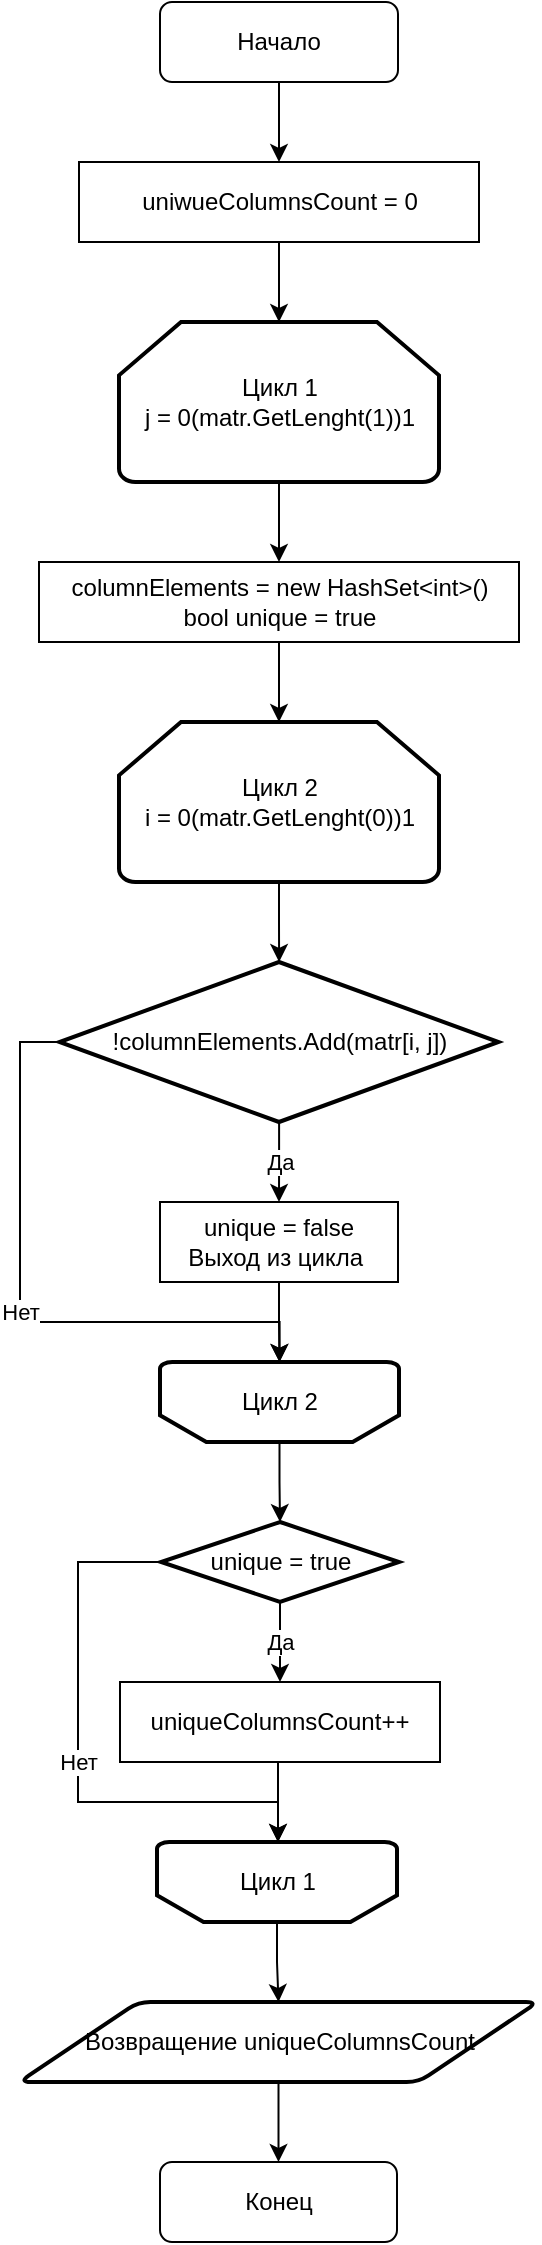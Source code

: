 <mxfile version="24.7.8">
  <diagram name="Страница — 1" id="7hRU69Sscy-fNdiN_rqj">
    <mxGraphModel dx="1434" dy="854" grid="1" gridSize="10" guides="1" tooltips="1" connect="1" arrows="1" fold="1" page="1" pageScale="1" pageWidth="827" pageHeight="1169" math="0" shadow="0">
      <root>
        <mxCell id="0" />
        <mxCell id="1" parent="0" />
        <mxCell id="BE9rh3ReyFUrxBr6fGfB-13" style="edgeStyle=orthogonalEdgeStyle;rounded=0;orthogonalLoop=1;jettySize=auto;html=1;exitX=0.5;exitY=1;exitDx=0;exitDy=0;entryX=0.5;entryY=0;entryDx=0;entryDy=0;" edge="1" parent="1" source="BE9rh3ReyFUrxBr6fGfB-1" target="BE9rh3ReyFUrxBr6fGfB-2">
          <mxGeometry relative="1" as="geometry" />
        </mxCell>
        <mxCell id="BE9rh3ReyFUrxBr6fGfB-1" value="Начало" style="rounded=1;whiteSpace=wrap;html=1;" vertex="1" parent="1">
          <mxGeometry x="361" y="40" width="119" height="40" as="geometry" />
        </mxCell>
        <mxCell id="BE9rh3ReyFUrxBr6fGfB-2" value="uniwueColumnsCount = 0" style="rounded=0;whiteSpace=wrap;html=1;" vertex="1" parent="1">
          <mxGeometry x="320.5" y="120" width="200" height="40" as="geometry" />
        </mxCell>
        <mxCell id="BE9rh3ReyFUrxBr6fGfB-15" value="" style="edgeStyle=orthogonalEdgeStyle;rounded=0;orthogonalLoop=1;jettySize=auto;html=1;" edge="1" parent="1" source="BE9rh3ReyFUrxBr6fGfB-3" target="BE9rh3ReyFUrxBr6fGfB-4">
          <mxGeometry relative="1" as="geometry" />
        </mxCell>
        <mxCell id="BE9rh3ReyFUrxBr6fGfB-3" value="Цикл 1&lt;div&gt;j = 0(matr.GetLenght(1))1&lt;/div&gt;" style="strokeWidth=2;html=1;shape=mxgraph.flowchart.loop_limit;whiteSpace=wrap;" vertex="1" parent="1">
          <mxGeometry x="340.5" y="200" width="160" height="80" as="geometry" />
        </mxCell>
        <mxCell id="BE9rh3ReyFUrxBr6fGfB-16" value="" style="edgeStyle=orthogonalEdgeStyle;rounded=0;orthogonalLoop=1;jettySize=auto;html=1;" edge="1" parent="1" source="BE9rh3ReyFUrxBr6fGfB-4" target="BE9rh3ReyFUrxBr6fGfB-5">
          <mxGeometry relative="1" as="geometry" />
        </mxCell>
        <mxCell id="BE9rh3ReyFUrxBr6fGfB-4" value="columnElements = new HashSet&amp;lt;int&amp;gt;()&lt;div&gt;bool unique = true&lt;/div&gt;" style="rounded=0;whiteSpace=wrap;html=1;" vertex="1" parent="1">
          <mxGeometry x="300.5" y="320" width="240" height="40" as="geometry" />
        </mxCell>
        <mxCell id="BE9rh3ReyFUrxBr6fGfB-17" value="" style="edgeStyle=orthogonalEdgeStyle;rounded=0;orthogonalLoop=1;jettySize=auto;html=1;" edge="1" parent="1" source="BE9rh3ReyFUrxBr6fGfB-5" target="BE9rh3ReyFUrxBr6fGfB-6">
          <mxGeometry relative="1" as="geometry" />
        </mxCell>
        <mxCell id="BE9rh3ReyFUrxBr6fGfB-5" value="Цикл 2&lt;div&gt;i = 0(&lt;span style=&quot;background-color: initial;&quot;&gt;matr.GetLenght(0))1&lt;/span&gt;&lt;/div&gt;" style="strokeWidth=2;html=1;shape=mxgraph.flowchart.loop_limit;whiteSpace=wrap;direction=east;" vertex="1" parent="1">
          <mxGeometry x="340.5" y="400" width="160" height="80" as="geometry" />
        </mxCell>
        <mxCell id="BE9rh3ReyFUrxBr6fGfB-18" value="Да" style="edgeStyle=orthogonalEdgeStyle;rounded=0;orthogonalLoop=1;jettySize=auto;html=1;" edge="1" parent="1" source="BE9rh3ReyFUrxBr6fGfB-6" target="BE9rh3ReyFUrxBr6fGfB-7">
          <mxGeometry relative="1" as="geometry" />
        </mxCell>
        <mxCell id="BE9rh3ReyFUrxBr6fGfB-6" value="!columnElements.Add(matr[i, j])" style="strokeWidth=2;html=1;shape=mxgraph.flowchart.decision;whiteSpace=wrap;" vertex="1" parent="1">
          <mxGeometry x="310.75" y="520" width="219.5" height="80" as="geometry" />
        </mxCell>
        <mxCell id="BE9rh3ReyFUrxBr6fGfB-19" value="" style="edgeStyle=orthogonalEdgeStyle;rounded=0;orthogonalLoop=1;jettySize=auto;html=1;" edge="1" parent="1" source="BE9rh3ReyFUrxBr6fGfB-7" target="BE9rh3ReyFUrxBr6fGfB-8">
          <mxGeometry relative="1" as="geometry" />
        </mxCell>
        <mxCell id="BE9rh3ReyFUrxBr6fGfB-7" value="unique = false&lt;div&gt;Выход из цикла&amp;nbsp;&lt;/div&gt;" style="rounded=0;whiteSpace=wrap;html=1;" vertex="1" parent="1">
          <mxGeometry x="361" y="640" width="119" height="40" as="geometry" />
        </mxCell>
        <mxCell id="BE9rh3ReyFUrxBr6fGfB-20" value="" style="edgeStyle=orthogonalEdgeStyle;rounded=0;orthogonalLoop=1;jettySize=auto;html=1;" edge="1" parent="1" source="BE9rh3ReyFUrxBr6fGfB-8" target="BE9rh3ReyFUrxBr6fGfB-9">
          <mxGeometry relative="1" as="geometry" />
        </mxCell>
        <mxCell id="BE9rh3ReyFUrxBr6fGfB-8" value="Цикл 2" style="strokeWidth=2;html=1;shape=mxgraph.flowchart.loop_limit;whiteSpace=wrap;direction=west;" vertex="1" parent="1">
          <mxGeometry x="361" y="720" width="119.5" height="40" as="geometry" />
        </mxCell>
        <mxCell id="BE9rh3ReyFUrxBr6fGfB-28" value="Да" style="edgeStyle=orthogonalEdgeStyle;rounded=0;orthogonalLoop=1;jettySize=auto;html=1;" edge="1" parent="1" source="BE9rh3ReyFUrxBr6fGfB-9" target="BE9rh3ReyFUrxBr6fGfB-27">
          <mxGeometry relative="1" as="geometry" />
        </mxCell>
        <mxCell id="BE9rh3ReyFUrxBr6fGfB-33" value="Нет" style="edgeStyle=orthogonalEdgeStyle;rounded=0;orthogonalLoop=1;jettySize=auto;html=1;exitX=0;exitY=0.5;exitDx=0;exitDy=0;exitPerimeter=0;" edge="1" parent="1" source="BE9rh3ReyFUrxBr6fGfB-9">
          <mxGeometry relative="1" as="geometry">
            <mxPoint x="420" y="960" as="targetPoint" />
            <Array as="points">
              <mxPoint x="320" y="820" />
              <mxPoint x="320" y="940" />
              <mxPoint x="420" y="940" />
            </Array>
          </mxGeometry>
        </mxCell>
        <mxCell id="BE9rh3ReyFUrxBr6fGfB-9" value="unique = true" style="strokeWidth=2;html=1;shape=mxgraph.flowchart.decision;whiteSpace=wrap;" vertex="1" parent="1">
          <mxGeometry x="361.5" y="800" width="119" height="40" as="geometry" />
        </mxCell>
        <mxCell id="BE9rh3ReyFUrxBr6fGfB-30" value="" style="edgeStyle=orthogonalEdgeStyle;rounded=0;orthogonalLoop=1;jettySize=auto;html=1;" edge="1" parent="1" source="BE9rh3ReyFUrxBr6fGfB-10" target="BE9rh3ReyFUrxBr6fGfB-11">
          <mxGeometry relative="1" as="geometry" />
        </mxCell>
        <mxCell id="BE9rh3ReyFUrxBr6fGfB-10" value="Цикл 1" style="strokeWidth=2;html=1;shape=mxgraph.flowchart.loop_limit;whiteSpace=wrap;direction=west;" vertex="1" parent="1">
          <mxGeometry x="359.5" y="960" width="120" height="40" as="geometry" />
        </mxCell>
        <mxCell id="BE9rh3ReyFUrxBr6fGfB-31" value="" style="edgeStyle=orthogonalEdgeStyle;rounded=0;orthogonalLoop=1;jettySize=auto;html=1;" edge="1" parent="1" source="BE9rh3ReyFUrxBr6fGfB-11" target="BE9rh3ReyFUrxBr6fGfB-12">
          <mxGeometry relative="1" as="geometry" />
        </mxCell>
        <mxCell id="BE9rh3ReyFUrxBr6fGfB-11" value="Возвращение&amp;nbsp;uniqueColumnsCount" style="shape=parallelogram;html=1;strokeWidth=2;perimeter=parallelogramPerimeter;whiteSpace=wrap;rounded=1;arcSize=12;size=0.23;" vertex="1" parent="1">
          <mxGeometry x="290.5" y="1040" width="259.5" height="40" as="geometry" />
        </mxCell>
        <mxCell id="BE9rh3ReyFUrxBr6fGfB-12" value="Конец" style="rounded=1;whiteSpace=wrap;html=1;" vertex="1" parent="1">
          <mxGeometry x="361" y="1120" width="118.5" height="40" as="geometry" />
        </mxCell>
        <mxCell id="BE9rh3ReyFUrxBr6fGfB-14" style="edgeStyle=orthogonalEdgeStyle;rounded=0;orthogonalLoop=1;jettySize=auto;html=1;exitX=0.5;exitY=1;exitDx=0;exitDy=0;entryX=0.5;entryY=0;entryDx=0;entryDy=0;entryPerimeter=0;" edge="1" parent="1" source="BE9rh3ReyFUrxBr6fGfB-2" target="BE9rh3ReyFUrxBr6fGfB-3">
          <mxGeometry relative="1" as="geometry" />
        </mxCell>
        <mxCell id="BE9rh3ReyFUrxBr6fGfB-29" value="" style="edgeStyle=orthogonalEdgeStyle;rounded=0;orthogonalLoop=1;jettySize=auto;html=1;exitX=0.5;exitY=1;exitDx=0;exitDy=0;" edge="1" parent="1" source="BE9rh3ReyFUrxBr6fGfB-27" target="BE9rh3ReyFUrxBr6fGfB-10">
          <mxGeometry relative="1" as="geometry">
            <Array as="points">
              <mxPoint x="420" y="920" />
            </Array>
          </mxGeometry>
        </mxCell>
        <mxCell id="BE9rh3ReyFUrxBr6fGfB-27" value="uniqueColumnsCount++" style="rounded=0;whiteSpace=wrap;html=1;" vertex="1" parent="1">
          <mxGeometry x="341" y="880" width="160" height="40" as="geometry" />
        </mxCell>
        <mxCell id="BE9rh3ReyFUrxBr6fGfB-32" value="Нет" style="edgeStyle=orthogonalEdgeStyle;rounded=0;orthogonalLoop=1;jettySize=auto;html=1;exitX=0;exitY=0.5;exitDx=0;exitDy=0;exitPerimeter=0;entryX=0.5;entryY=1;entryDx=0;entryDy=0;entryPerimeter=0;" edge="1" parent="1" source="BE9rh3ReyFUrxBr6fGfB-6" target="BE9rh3ReyFUrxBr6fGfB-8">
          <mxGeometry relative="1" as="geometry">
            <Array as="points">
              <mxPoint x="291" y="560" />
              <mxPoint x="291" y="700" />
              <mxPoint x="421" y="700" />
            </Array>
          </mxGeometry>
        </mxCell>
      </root>
    </mxGraphModel>
  </diagram>
</mxfile>
